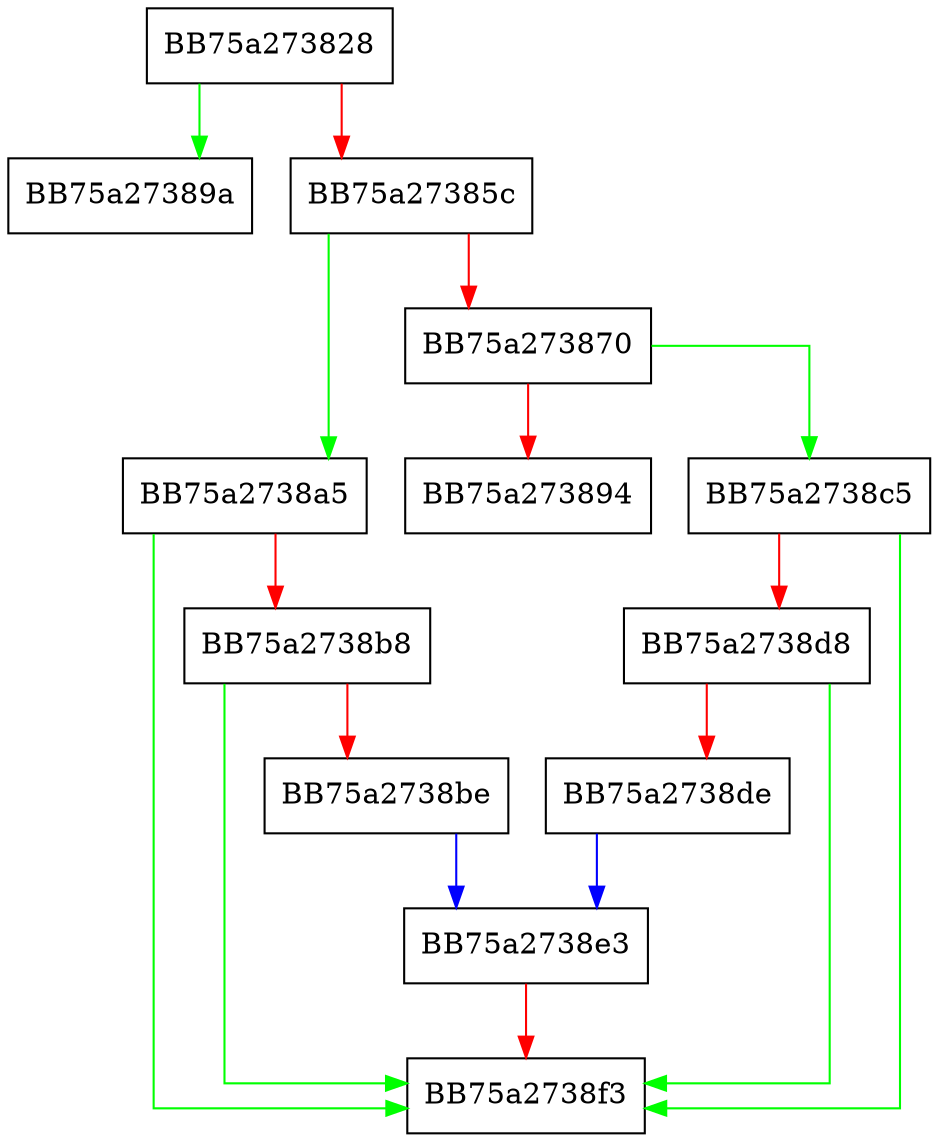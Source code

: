 digraph Init {
  node [shape="box"];
  graph [splines=ortho];
  BB75a273828 -> BB75a27389a [color="green"];
  BB75a273828 -> BB75a27385c [color="red"];
  BB75a27385c -> BB75a2738a5 [color="green"];
  BB75a27385c -> BB75a273870 [color="red"];
  BB75a273870 -> BB75a2738c5 [color="green"];
  BB75a273870 -> BB75a273894 [color="red"];
  BB75a2738a5 -> BB75a2738f3 [color="green"];
  BB75a2738a5 -> BB75a2738b8 [color="red"];
  BB75a2738b8 -> BB75a2738f3 [color="green"];
  BB75a2738b8 -> BB75a2738be [color="red"];
  BB75a2738be -> BB75a2738e3 [color="blue"];
  BB75a2738c5 -> BB75a2738f3 [color="green"];
  BB75a2738c5 -> BB75a2738d8 [color="red"];
  BB75a2738d8 -> BB75a2738f3 [color="green"];
  BB75a2738d8 -> BB75a2738de [color="red"];
  BB75a2738de -> BB75a2738e3 [color="blue"];
  BB75a2738e3 -> BB75a2738f3 [color="red"];
}